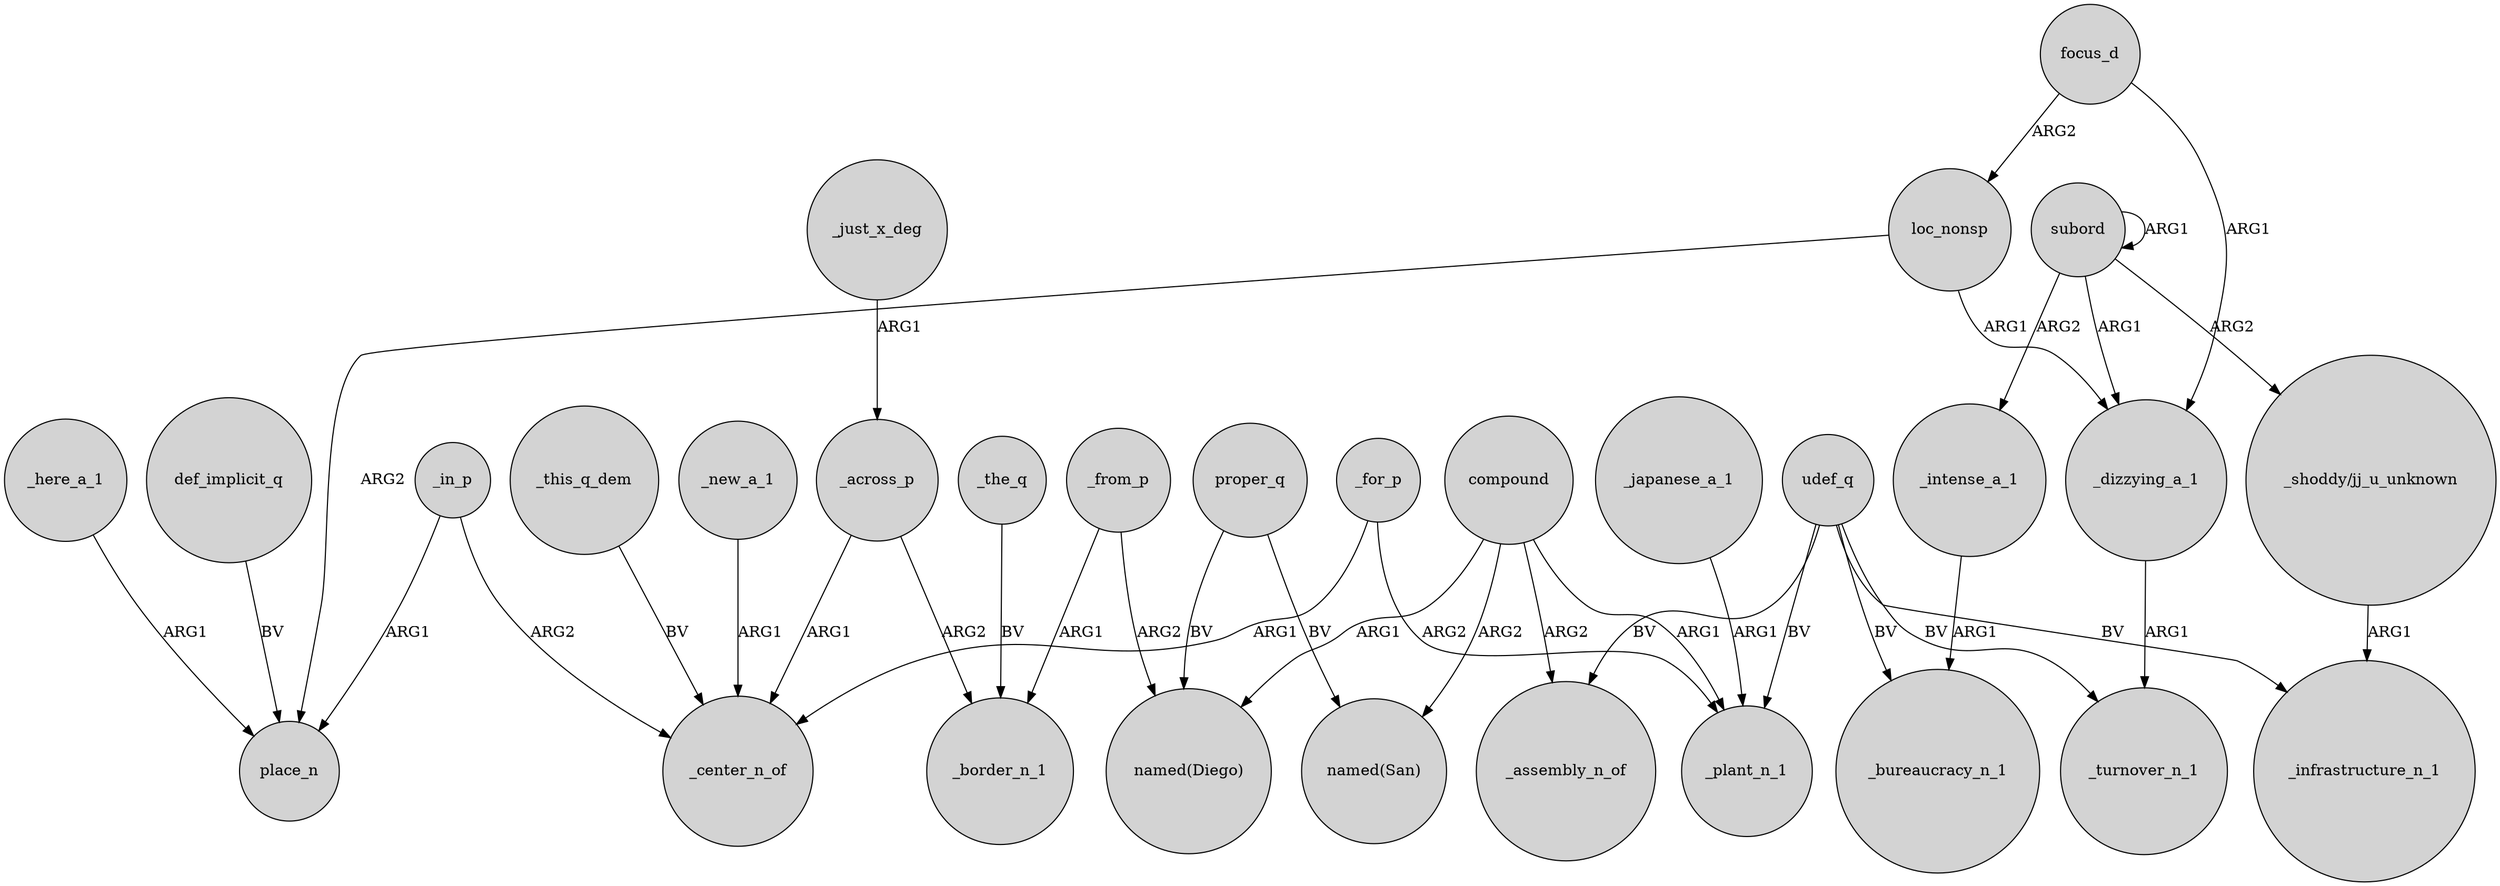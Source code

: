 digraph {
	node [shape=circle style=filled]
	focus_d -> loc_nonsp [label=ARG2]
	_from_p -> _border_n_1 [label=ARG1]
	_here_a_1 -> place_n [label=ARG1]
	proper_q -> "named(Diego)" [label=BV]
	compound -> "named(San)" [label=ARG2]
	"_shoddy/jj_u_unknown" -> _infrastructure_n_1 [label=ARG1]
	_from_p -> "named(Diego)" [label=ARG2]
	_across_p -> _center_n_of [label=ARG1]
	_in_p -> _center_n_of [label=ARG2]
	udef_q -> _assembly_n_of [label=BV]
	_across_p -> _border_n_1 [label=ARG2]
	_intense_a_1 -> _bureaucracy_n_1 [label=ARG1]
	focus_d -> _dizzying_a_1 [label=ARG1]
	subord -> subord [label=ARG1]
	def_implicit_q -> place_n [label=BV]
	compound -> _plant_n_1 [label=ARG1]
	udef_q -> _infrastructure_n_1 [label=BV]
	subord -> _dizzying_a_1 [label=ARG1]
	_for_p -> _plant_n_1 [label=ARG2]
	loc_nonsp -> _dizzying_a_1 [label=ARG1]
	_this_q_dem -> _center_n_of [label=BV]
	udef_q -> _bureaucracy_n_1 [label=BV]
	_in_p -> place_n [label=ARG1]
	_dizzying_a_1 -> _turnover_n_1 [label=ARG1]
	compound -> "named(Diego)" [label=ARG1]
	udef_q -> _plant_n_1 [label=BV]
	subord -> _intense_a_1 [label=ARG2]
	_japanese_a_1 -> _plant_n_1 [label=ARG1]
	_just_x_deg -> _across_p [label=ARG1]
	loc_nonsp -> place_n [label=ARG2]
	subord -> "_shoddy/jj_u_unknown" [label=ARG2]
	proper_q -> "named(San)" [label=BV]
	udef_q -> _turnover_n_1 [label=BV]
	_for_p -> _center_n_of [label=ARG1]
	_new_a_1 -> _center_n_of [label=ARG1]
	compound -> _assembly_n_of [label=ARG2]
	_the_q -> _border_n_1 [label=BV]
}
